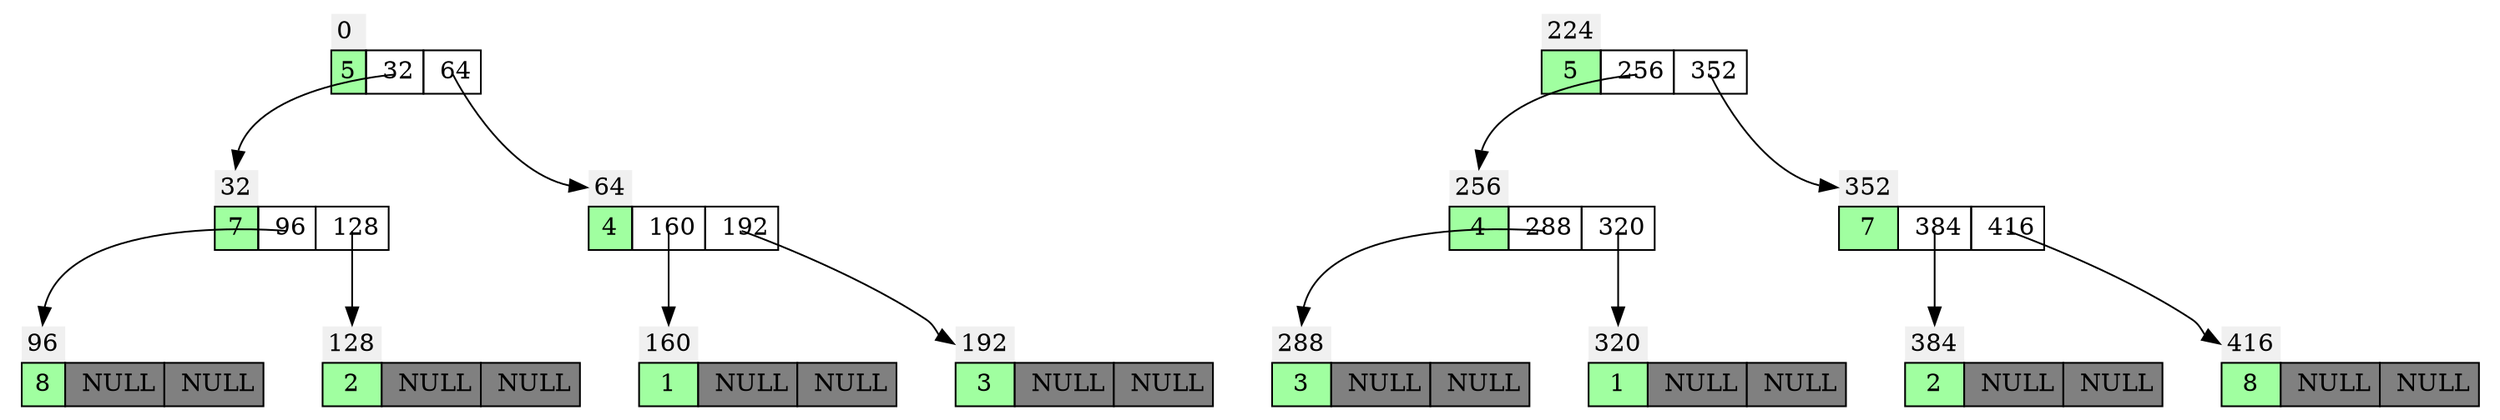 digraph g
{ 
node [shape=none]
rankdir="TB"
edge[tailclip=false,arrowtail=dot];
node_0_0
[label=<
<TABLE BORDER="0" CELLBORDER="1" CELLSPACING="0" CELLPADDING="4" >
<TR> <TD CELLPADDING="3" BORDER="0"  ALIGN="LEFT" bgcolor="#f0f0f0" PORT="id">0</TD> </TR><TR>
<TD PORT="val" bgcolor="#a0FFa0">5</TD>
 <TD PORT="L" > 32</TD>
 <TD PORT="R" > 64</TD>
</TR></TABLE>>];
rank = same; node_0_0;node_32_0;
node_0_0:L:c -> node_32_0:id ;
node_0_0:R:c -> node_64_0:id ;
node_32_0
[label=<
<TABLE BORDER="0" CELLBORDER="1" CELLSPACING="0" CELLPADDING="4" >
<TR> <TD CELLPADDING="3" BORDER="0"  ALIGN="LEFT" bgcolor="#f0f0f0" PORT="id">32</TD> </TR><TR>
<TD PORT="val" bgcolor="#a0FFa0">7</TD>
 <TD PORT="L" > 96</TD>
 <TD PORT="R" > 128</TD>
</TR></TABLE>>];
rank = same; node_32_0;node_96_0;
node_32_0:L:c -> node_96_0:id ;
node_32_0:R:c -> node_128_0:id ;
node_96_0
[label=<
<TABLE BORDER="0" CELLBORDER="1" CELLSPACING="0" CELLPADDING="4" >
<TR> <TD CELLPADDING="3" BORDER="0"  ALIGN="LEFT" bgcolor="#f0f0f0" PORT="id">96</TD> </TR><TR>
<TD PORT="val" bgcolor="#a0FFa0">8</TD>
 <TD PORT="L" bgcolor="#808080"> NULL</TD>
 <TD PORT="R" bgcolor="#808080"> NULL</TD>
</TR></TABLE>>];
node_128_0
[label=<
<TABLE BORDER="0" CELLBORDER="1" CELLSPACING="0" CELLPADDING="4" >
<TR> <TD CELLPADDING="3" BORDER="0"  ALIGN="LEFT" bgcolor="#f0f0f0" PORT="id">128</TD> </TR><TR>
<TD PORT="val" bgcolor="#a0FFa0">2</TD>
 <TD PORT="L" bgcolor="#808080"> NULL</TD>
 <TD PORT="R" bgcolor="#808080"> NULL</TD>
</TR></TABLE>>];
node_64_0
[label=<
<TABLE BORDER="0" CELLBORDER="1" CELLSPACING="0" CELLPADDING="4" >
<TR> <TD CELLPADDING="3" BORDER="0"  ALIGN="LEFT" bgcolor="#f0f0f0" PORT="id">64</TD> </TR><TR>
<TD PORT="val" bgcolor="#a0FFa0">4</TD>
 <TD PORT="L" > 160</TD>
 <TD PORT="R" > 192</TD>
</TR></TABLE>>];
rank = same; node_64_0;node_160_0;
node_64_0:L:c -> node_160_0:id ;
node_64_0:R:c -> node_192_0:id ;
node_160_0
[label=<
<TABLE BORDER="0" CELLBORDER="1" CELLSPACING="0" CELLPADDING="4" >
<TR> <TD CELLPADDING="3" BORDER="0"  ALIGN="LEFT" bgcolor="#f0f0f0" PORT="id">160</TD> </TR><TR>
<TD PORT="val" bgcolor="#a0FFa0">1</TD>
 <TD PORT="L" bgcolor="#808080"> NULL</TD>
 <TD PORT="R" bgcolor="#808080"> NULL</TD>
</TR></TABLE>>];
node_192_0
[label=<
<TABLE BORDER="0" CELLBORDER="1" CELLSPACING="0" CELLPADDING="4" >
<TR> <TD CELLPADDING="3" BORDER="0"  ALIGN="LEFT" bgcolor="#f0f0f0" PORT="id">192</TD> </TR><TR>
<TD PORT="val" bgcolor="#a0FFa0">3</TD>
 <TD PORT="L" bgcolor="#808080"> NULL</TD>
 <TD PORT="R" bgcolor="#808080"> NULL</TD>
</TR></TABLE>>];
node_224_1
[label=<
<TABLE BORDER="0" CELLBORDER="1" CELLSPACING="0" CELLPADDING="4" >
<TR> <TD CELLPADDING="3" BORDER="0"  ALIGN="LEFT" bgcolor="#f0f0f0" PORT="id">224</TD> </TR><TR>
<TD PORT="val" bgcolor="#a0FFa0">5</TD>
 <TD PORT="L" > 256</TD>
 <TD PORT="R" > 352</TD>
</TR></TABLE>>];
rank = same; node_224_1;node_256_1;
node_224_1:L:c -> node_256_1:id ;
node_224_1:R:c -> node_352_1:id ;
node_256_1
[label=<
<TABLE BORDER="0" CELLBORDER="1" CELLSPACING="0" CELLPADDING="4" >
<TR> <TD CELLPADDING="3" BORDER="0"  ALIGN="LEFT" bgcolor="#f0f0f0" PORT="id">256</TD> </TR><TR>
<TD PORT="val" bgcolor="#a0FFa0">4</TD>
 <TD PORT="L" > 288</TD>
 <TD PORT="R" > 320</TD>
</TR></TABLE>>];
rank = same; node_256_1;node_288_1;
node_256_1:L:c -> node_288_1:id ;
node_256_1:R:c -> node_320_1:id ;
node_288_1
[label=<
<TABLE BORDER="0" CELLBORDER="1" CELLSPACING="0" CELLPADDING="4" >
<TR> <TD CELLPADDING="3" BORDER="0"  ALIGN="LEFT" bgcolor="#f0f0f0" PORT="id">288</TD> </TR><TR>
<TD PORT="val" bgcolor="#a0FFa0">3</TD>
 <TD PORT="L" bgcolor="#808080"> NULL</TD>
 <TD PORT="R" bgcolor="#808080"> NULL</TD>
</TR></TABLE>>];
node_320_1
[label=<
<TABLE BORDER="0" CELLBORDER="1" CELLSPACING="0" CELLPADDING="4" >
<TR> <TD CELLPADDING="3" BORDER="0"  ALIGN="LEFT" bgcolor="#f0f0f0" PORT="id">320</TD> </TR><TR>
<TD PORT="val" bgcolor="#a0FFa0">1</TD>
 <TD PORT="L" bgcolor="#808080"> NULL</TD>
 <TD PORT="R" bgcolor="#808080"> NULL</TD>
</TR></TABLE>>];
node_352_1
[label=<
<TABLE BORDER="0" CELLBORDER="1" CELLSPACING="0" CELLPADDING="4" >
<TR> <TD CELLPADDING="3" BORDER="0"  ALIGN="LEFT" bgcolor="#f0f0f0" PORT="id">352</TD> </TR><TR>
<TD PORT="val" bgcolor="#a0FFa0">7</TD>
 <TD PORT="L" > 384</TD>
 <TD PORT="R" > 416</TD>
</TR></TABLE>>];
rank = same; node_352_1;node_384_1;
node_352_1:L:c -> node_384_1:id ;
node_352_1:R:c -> node_416_1:id ;
node_384_1
[label=<
<TABLE BORDER="0" CELLBORDER="1" CELLSPACING="0" CELLPADDING="4" >
<TR> <TD CELLPADDING="3" BORDER="0"  ALIGN="LEFT" bgcolor="#f0f0f0" PORT="id">384</TD> </TR><TR>
<TD PORT="val" bgcolor="#a0FFa0">2</TD>
 <TD PORT="L" bgcolor="#808080"> NULL</TD>
 <TD PORT="R" bgcolor="#808080"> NULL</TD>
</TR></TABLE>>];
node_416_1
[label=<
<TABLE BORDER="0" CELLBORDER="1" CELLSPACING="0" CELLPADDING="4" >
<TR> <TD CELLPADDING="3" BORDER="0"  ALIGN="LEFT" bgcolor="#f0f0f0" PORT="id">416</TD> </TR><TR>
<TD PORT="val" bgcolor="#a0FFa0">8</TD>
 <TD PORT="L" bgcolor="#808080"> NULL</TD>
 <TD PORT="R" bgcolor="#808080"> NULL</TD>
</TR></TABLE>>];
}
